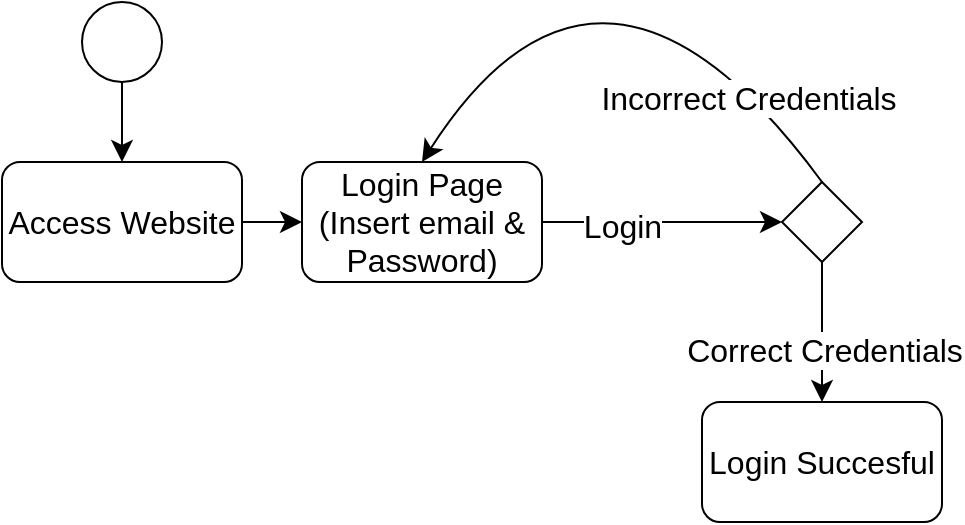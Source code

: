 <mxfile version="21.1.8" type="device">
  <diagram name="Page-1" id="OKGaaysDh27icAFu6eVt">
    <mxGraphModel dx="521" dy="556" grid="1" gridSize="10" guides="1" tooltips="1" connect="1" arrows="1" fold="1" page="1" pageScale="1" pageWidth="827" pageHeight="1169" math="0" shadow="0">
      <root>
        <mxCell id="0" />
        <mxCell id="1" parent="0" />
        <mxCell id="qxSvUiyqfjPgrLjhZcRx-12" style="edgeStyle=none;curved=1;rounded=0;orthogonalLoop=1;jettySize=auto;html=1;exitX=0.5;exitY=1;exitDx=0;exitDy=0;entryX=0.5;entryY=0;entryDx=0;entryDy=0;fontSize=12;startSize=8;endSize=8;" edge="1" parent="1" source="qxSvUiyqfjPgrLjhZcRx-1" target="qxSvUiyqfjPgrLjhZcRx-2">
          <mxGeometry relative="1" as="geometry" />
        </mxCell>
        <mxCell id="qxSvUiyqfjPgrLjhZcRx-1" value="" style="ellipse;whiteSpace=wrap;html=1;aspect=fixed;fontSize=16;" vertex="1" parent="1">
          <mxGeometry x="50" width="40" height="40" as="geometry" />
        </mxCell>
        <mxCell id="qxSvUiyqfjPgrLjhZcRx-13" style="edgeStyle=none;curved=1;rounded=0;orthogonalLoop=1;jettySize=auto;html=1;exitX=1;exitY=0.5;exitDx=0;exitDy=0;entryX=0;entryY=0.5;entryDx=0;entryDy=0;fontSize=12;startSize=8;endSize=8;" edge="1" parent="1" source="qxSvUiyqfjPgrLjhZcRx-2" target="qxSvUiyqfjPgrLjhZcRx-3">
          <mxGeometry relative="1" as="geometry" />
        </mxCell>
        <mxCell id="qxSvUiyqfjPgrLjhZcRx-2" value="Access Website" style="rounded=1;whiteSpace=wrap;html=1;fontSize=16;" vertex="1" parent="1">
          <mxGeometry x="10" y="80" width="120" height="60" as="geometry" />
        </mxCell>
        <mxCell id="qxSvUiyqfjPgrLjhZcRx-5" style="edgeStyle=none;curved=1;rounded=0;orthogonalLoop=1;jettySize=auto;html=1;exitX=1;exitY=0.5;exitDx=0;exitDy=0;entryX=0;entryY=0.5;entryDx=0;entryDy=0;fontSize=12;startSize=8;endSize=8;" edge="1" parent="1" source="qxSvUiyqfjPgrLjhZcRx-3" target="qxSvUiyqfjPgrLjhZcRx-4">
          <mxGeometry relative="1" as="geometry" />
        </mxCell>
        <mxCell id="qxSvUiyqfjPgrLjhZcRx-6" value="Login" style="edgeLabel;html=1;align=center;verticalAlign=middle;resizable=0;points=[];fontSize=16;" vertex="1" connectable="0" parent="qxSvUiyqfjPgrLjhZcRx-5">
          <mxGeometry x="-0.34" y="-2" relative="1" as="geometry">
            <mxPoint as="offset" />
          </mxGeometry>
        </mxCell>
        <mxCell id="qxSvUiyqfjPgrLjhZcRx-3" value="Login Page&lt;br&gt;(Insert email &amp;amp; Password)" style="rounded=1;whiteSpace=wrap;html=1;fontSize=16;" vertex="1" parent="1">
          <mxGeometry x="160" y="80" width="120" height="60" as="geometry" />
        </mxCell>
        <mxCell id="qxSvUiyqfjPgrLjhZcRx-8" style="edgeStyle=none;curved=1;rounded=0;orthogonalLoop=1;jettySize=auto;html=1;exitX=0.5;exitY=1;exitDx=0;exitDy=0;entryX=0.5;entryY=0;entryDx=0;entryDy=0;fontSize=12;startSize=8;endSize=8;" edge="1" parent="1" source="qxSvUiyqfjPgrLjhZcRx-4" target="qxSvUiyqfjPgrLjhZcRx-7">
          <mxGeometry relative="1" as="geometry" />
        </mxCell>
        <mxCell id="qxSvUiyqfjPgrLjhZcRx-9" value="Correct Credentials" style="edgeLabel;html=1;align=center;verticalAlign=middle;resizable=0;points=[];fontSize=16;" vertex="1" connectable="0" parent="qxSvUiyqfjPgrLjhZcRx-8">
          <mxGeometry x="0.257" y="1" relative="1" as="geometry">
            <mxPoint as="offset" />
          </mxGeometry>
        </mxCell>
        <mxCell id="qxSvUiyqfjPgrLjhZcRx-10" style="edgeStyle=none;curved=1;rounded=0;orthogonalLoop=1;jettySize=auto;html=1;exitX=0.5;exitY=0;exitDx=0;exitDy=0;entryX=0.5;entryY=0;entryDx=0;entryDy=0;fontSize=12;startSize=8;endSize=8;" edge="1" parent="1" source="qxSvUiyqfjPgrLjhZcRx-4" target="qxSvUiyqfjPgrLjhZcRx-3">
          <mxGeometry relative="1" as="geometry">
            <Array as="points">
              <mxPoint x="310" y="-60" />
            </Array>
          </mxGeometry>
        </mxCell>
        <mxCell id="qxSvUiyqfjPgrLjhZcRx-11" value="Incorrect Credentials" style="edgeLabel;html=1;align=center;verticalAlign=middle;resizable=0;points=[];fontSize=16;" vertex="1" connectable="0" parent="qxSvUiyqfjPgrLjhZcRx-10">
          <mxGeometry x="-0.681" y="5" relative="1" as="geometry">
            <mxPoint as="offset" />
          </mxGeometry>
        </mxCell>
        <mxCell id="qxSvUiyqfjPgrLjhZcRx-4" value="" style="rhombus;whiteSpace=wrap;html=1;fontSize=16;" vertex="1" parent="1">
          <mxGeometry x="400" y="90" width="40" height="40" as="geometry" />
        </mxCell>
        <mxCell id="qxSvUiyqfjPgrLjhZcRx-7" value="Login Succesful" style="rounded=1;whiteSpace=wrap;html=1;fontSize=16;" vertex="1" parent="1">
          <mxGeometry x="360" y="200" width="120" height="60" as="geometry" />
        </mxCell>
      </root>
    </mxGraphModel>
  </diagram>
</mxfile>
